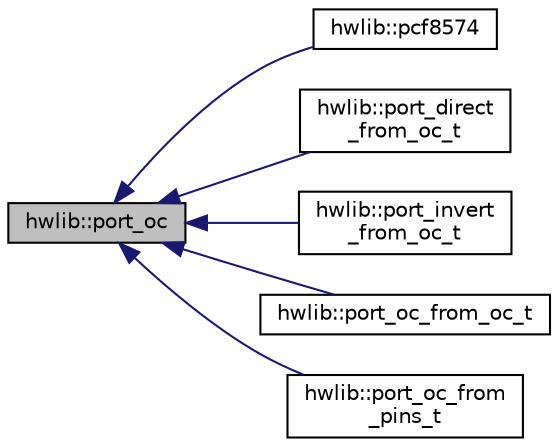 digraph "hwlib::port_oc"
{
  edge [fontname="Helvetica",fontsize="10",labelfontname="Helvetica",labelfontsize="10"];
  node [fontname="Helvetica",fontsize="10",shape=record];
  rankdir="LR";
  Node0 [label="hwlib::port_oc",height=0.2,width=0.4,color="black", fillcolor="grey75", style="filled", fontcolor="black"];
  Node0 -> Node1 [dir="back",color="midnightblue",fontsize="10",style="solid",fontname="Helvetica"];
  Node1 [label="hwlib::pcf8574",height=0.2,width=0.4,color="black", fillcolor="white", style="filled",URL="$classhwlib_1_1pcf8574.html"];
  Node0 -> Node2 [dir="back",color="midnightblue",fontsize="10",style="solid",fontname="Helvetica"];
  Node2 [label="hwlib::port_direct\l_from_oc_t",height=0.2,width=0.4,color="black", fillcolor="white", style="filled",URL="$classhwlib_1_1port__direct__from__oc__t.html"];
  Node0 -> Node3 [dir="back",color="midnightblue",fontsize="10",style="solid",fontname="Helvetica"];
  Node3 [label="hwlib::port_invert\l_from_oc_t",height=0.2,width=0.4,color="black", fillcolor="white", style="filled",URL="$classhwlib_1_1port__invert__from__oc__t.html"];
  Node0 -> Node4 [dir="back",color="midnightblue",fontsize="10",style="solid",fontname="Helvetica"];
  Node4 [label="hwlib::port_oc_from_oc_t",height=0.2,width=0.4,color="black", fillcolor="white", style="filled",URL="$classhwlib_1_1port__oc__from__oc__t.html"];
  Node0 -> Node5 [dir="back",color="midnightblue",fontsize="10",style="solid",fontname="Helvetica"];
  Node5 [label="hwlib::port_oc_from\l_pins_t",height=0.2,width=0.4,color="black", fillcolor="white", style="filled",URL="$classhwlib_1_1port__oc__from__pins__t.html",tooltip="oc port from oc pins class "];
}
